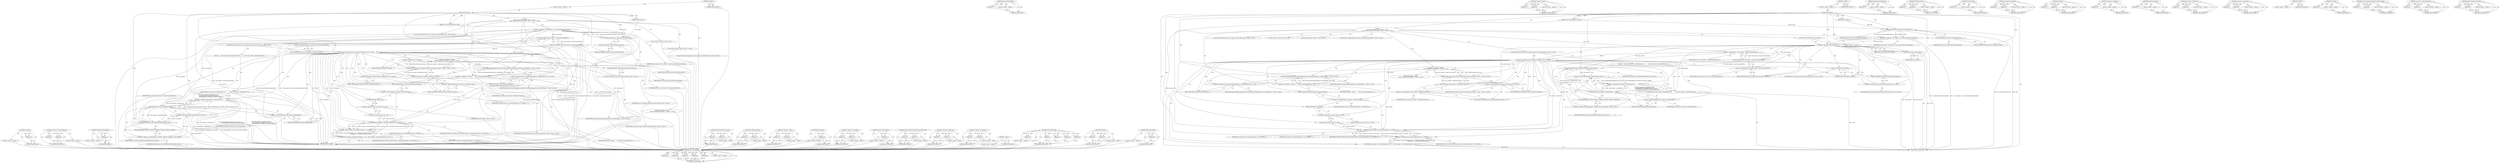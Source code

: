 digraph "Profile.FromBrowserContext" {
vulnerable_179 [label=<(METHOD,std.string)>];
vulnerable_180 [label=<(PARAM,p1)>];
vulnerable_181 [label=<(BLOCK,&lt;empty&gt;,&lt;empty&gt;)>];
vulnerable_182 [label=<(METHOD_RETURN,ANY)>];
vulnerable_129 [label=<(METHOD,&lt;operator&gt;.indirectFieldAccess)>];
vulnerable_130 [label=<(PARAM,p1)>];
vulnerable_131 [label=<(PARAM,p2)>];
vulnerable_132 [label=<(BLOCK,&lt;empty&gt;,&lt;empty&gt;)>];
vulnerable_133 [label=<(METHOD_RETURN,ANY)>];
vulnerable_153 [label=<(METHOD,GetTabAudioMutedReason)>];
vulnerable_154 [label=<(PARAM,p1)>];
vulnerable_155 [label=<(BLOCK,&lt;empty&gt;,&lt;empty&gt;)>];
vulnerable_156 [label=<(METHOD_RETURN,ANY)>];
vulnerable_6 [label=<(METHOD,&lt;global&gt;)<SUB>1</SUB>>];
vulnerable_7 [label=<(BLOCK,&lt;empty&gt;,&lt;empty&gt;)<SUB>1</SUB>>];
vulnerable_8 [label=<(METHOD,IsSiteMuted)<SUB>1</SUB>>];
vulnerable_9 [label=<(PARAM,const TabStripModel&amp; tab_strip)<SUB>1</SUB>>];
vulnerable_10 [label=<(PARAM,const int index)<SUB>1</SUB>>];
vulnerable_11 [label="<(BLOCK,{
   content::WebContents* web_contents = tab_s...,{
   content::WebContents* web_contents = tab_s...)<SUB>1</SUB>>"];
vulnerable_12 [label="<(LOCAL,content.WebContents* web_contents: content.WebContents*)<SUB>2</SUB>>"];
vulnerable_13 [label=<(&lt;operator&gt;.assignment,* web_contents = tab_strip.GetWebContentsAt(index))<SUB>2</SUB>>];
vulnerable_14 [label=<(IDENTIFIER,web_contents,* web_contents = tab_strip.GetWebContentsAt(index))<SUB>2</SUB>>];
vulnerable_15 [label=<(GetWebContentsAt,tab_strip.GetWebContentsAt(index))<SUB>2</SUB>>];
vulnerable_16 [label=<(&lt;operator&gt;.fieldAccess,tab_strip.GetWebContentsAt)<SUB>2</SUB>>];
vulnerable_17 [label=<(IDENTIFIER,tab_strip,tab_strip.GetWebContentsAt(index))<SUB>2</SUB>>];
vulnerable_18 [label=<(FIELD_IDENTIFIER,GetWebContentsAt,GetWebContentsAt)<SUB>2</SUB>>];
vulnerable_19 [label=<(IDENTIFIER,index,tab_strip.GetWebContentsAt(index))<SUB>2</SUB>>];
vulnerable_20 [label="<(LOCAL,GURL url: GURL)<SUB>3</SUB>>"];
vulnerable_21 [label=<(&lt;operator&gt;.assignment,url = web_contents-&gt;GetLastCommittedURL())<SUB>3</SUB>>];
vulnerable_22 [label=<(IDENTIFIER,url,url = web_contents-&gt;GetLastCommittedURL())<SUB>3</SUB>>];
vulnerable_23 [label=<(GetLastCommittedURL,web_contents-&gt;GetLastCommittedURL())<SUB>3</SUB>>];
vulnerable_24 [label=<(&lt;operator&gt;.indirectFieldAccess,web_contents-&gt;GetLastCommittedURL)<SUB>3</SUB>>];
vulnerable_25 [label=<(IDENTIFIER,web_contents,web_contents-&gt;GetLastCommittedURL())<SUB>3</SUB>>];
vulnerable_26 [label=<(FIELD_IDENTIFIER,GetLastCommittedURL,GetLastCommittedURL)<SUB>3</SUB>>];
vulnerable_27 [label="<(CONTROL_STRUCTURE,IF,if (url.SchemeIs(content::kChromeUIScheme)))<SUB>5</SUB>>"];
vulnerable_28 [label="<(SchemeIs,url.SchemeIs(content::kChromeUIScheme))<SUB>5</SUB>>"];
vulnerable_29 [label=<(&lt;operator&gt;.fieldAccess,url.SchemeIs)<SUB>5</SUB>>];
vulnerable_30 [label="<(IDENTIFIER,url,url.SchemeIs(content::kChromeUIScheme))<SUB>5</SUB>>"];
vulnerable_31 [label=<(FIELD_IDENTIFIER,SchemeIs,SchemeIs)<SUB>5</SUB>>];
vulnerable_32 [label="<(&lt;operator&gt;.fieldAccess,content::kChromeUIScheme)<SUB>5</SUB>>"];
vulnerable_33 [label="<(IDENTIFIER,content,url.SchemeIs(content::kChromeUIScheme))<SUB>5</SUB>>"];
vulnerable_34 [label=<(FIELD_IDENTIFIER,kChromeUIScheme,kChromeUIScheme)<SUB>5</SUB>>];
vulnerable_35 [label=<(BLOCK,{
    return web_contents-&gt;IsAudioMuted() &amp;&amp;
  ...,{
    return web_contents-&gt;IsAudioMuted() &amp;&amp;
  ...)<SUB>5</SUB>>];
vulnerable_36 [label=<(RETURN,return web_contents-&gt;IsAudioMuted() &amp;&amp;
        ...,return web_contents-&gt;IsAudioMuted() &amp;&amp;
        ...)<SUB>6</SUB>>];
vulnerable_37 [label=<(&lt;operator&gt;.logicalAnd,web_contents-&gt;IsAudioMuted() &amp;&amp;
           GetT...)<SUB>6</SUB>>];
vulnerable_38 [label=<(IsAudioMuted,web_contents-&gt;IsAudioMuted())<SUB>6</SUB>>];
vulnerable_39 [label=<(&lt;operator&gt;.indirectFieldAccess,web_contents-&gt;IsAudioMuted)<SUB>6</SUB>>];
vulnerable_40 [label=<(IDENTIFIER,web_contents,web_contents-&gt;IsAudioMuted())<SUB>6</SUB>>];
vulnerable_41 [label=<(FIELD_IDENTIFIER,IsAudioMuted,IsAudioMuted)<SUB>6</SUB>>];
vulnerable_42 [label=<(&lt;operator&gt;.equals,GetTabAudioMutedReason(web_contents) ==
       ...)<SUB>7</SUB>>];
vulnerable_43 [label=<(GetTabAudioMutedReason,GetTabAudioMutedReason(web_contents))<SUB>7</SUB>>];
vulnerable_44 [label=<(IDENTIFIER,web_contents,GetTabAudioMutedReason(web_contents))<SUB>7</SUB>>];
vulnerable_45 [label="<(&lt;operator&gt;.fieldAccess,TabMutedReason::CONTENT_SETTING_CHROME)<SUB>8</SUB>>"];
vulnerable_46 [label=<(IDENTIFIER,TabMutedReason,GetTabAudioMutedReason(web_contents) ==
       ...)<SUB>8</SUB>>];
vulnerable_47 [label=<(FIELD_IDENTIFIER,CONTENT_SETTING_CHROME,CONTENT_SETTING_CHROME)<SUB>8</SUB>>];
vulnerable_48 [label="<(LOCAL,Profile* profile: Profile*)<SUB>11</SUB>>"];
vulnerable_49 [label="<(&lt;operator&gt;.assignment,* profile =
      Profile::FromBrowserContext(w...)<SUB>11</SUB>>"];
vulnerable_50 [label="<(IDENTIFIER,profile,* profile =
      Profile::FromBrowserContext(w...)<SUB>11</SUB>>"];
vulnerable_51 [label="<(Profile.FromBrowserContext,Profile::FromBrowserContext(web_contents-&gt;GetBr...)<SUB>12</SUB>>"];
vulnerable_52 [label="<(&lt;operator&gt;.fieldAccess,Profile::FromBrowserContext)<SUB>12</SUB>>"];
vulnerable_53 [label="<(IDENTIFIER,Profile,Profile::FromBrowserContext(web_contents-&gt;GetBr...)<SUB>12</SUB>>"];
vulnerable_54 [label=<(FIELD_IDENTIFIER,FromBrowserContext,FromBrowserContext)<SUB>12</SUB>>];
vulnerable_55 [label=<(GetBrowserContext,web_contents-&gt;GetBrowserContext())<SUB>12</SUB>>];
vulnerable_56 [label=<(&lt;operator&gt;.indirectFieldAccess,web_contents-&gt;GetBrowserContext)<SUB>12</SUB>>];
vulnerable_57 [label=<(IDENTIFIER,web_contents,web_contents-&gt;GetBrowserContext())<SUB>12</SUB>>];
vulnerable_58 [label=<(FIELD_IDENTIFIER,GetBrowserContext,GetBrowserContext)<SUB>12</SUB>>];
vulnerable_59 [label="<(LOCAL,HostContentSettingsMap* settings: HostContentSettingsMap*)<SUB>13</SUB>>"];
vulnerable_60 [label=<(&lt;operator&gt;.assignment,* settings =
      HostContentSettingsMapFactor...)<SUB>13</SUB>>];
vulnerable_61 [label=<(IDENTIFIER,settings,* settings =
      HostContentSettingsMapFactor...)<SUB>13</SUB>>];
vulnerable_62 [label="<(HostContentSettingsMapFactory.GetForProfile,HostContentSettingsMapFactory::GetForProfile(pr...)<SUB>14</SUB>>"];
vulnerable_63 [label="<(&lt;operator&gt;.fieldAccess,HostContentSettingsMapFactory::GetForProfile)<SUB>14</SUB>>"];
vulnerable_64 [label="<(IDENTIFIER,HostContentSettingsMapFactory,HostContentSettingsMapFactory::GetForProfile(pr...)<SUB>14</SUB>>"];
vulnerable_65 [label=<(FIELD_IDENTIFIER,GetForProfile,GetForProfile)<SUB>14</SUB>>];
vulnerable_66 [label="<(IDENTIFIER,profile,HostContentSettingsMapFactory::GetForProfile(pr...)<SUB>14</SUB>>"];
vulnerable_67 [label=<(RETURN,return settings-&gt;GetContentSetting(url, url, CO...,return settings-&gt;GetContentSetting(url, url, CO...)<SUB>15</SUB>>];
vulnerable_68 [label=<(&lt;operator&gt;.equals,settings-&gt;GetContentSetting(url, url, CONTENT_S...)<SUB>15</SUB>>];
vulnerable_69 [label=<(GetContentSetting,settings-&gt;GetContentSetting(url, url, CONTENT_S...)<SUB>15</SUB>>];
vulnerable_70 [label=<(&lt;operator&gt;.indirectFieldAccess,settings-&gt;GetContentSetting)<SUB>15</SUB>>];
vulnerable_71 [label=<(IDENTIFIER,settings,settings-&gt;GetContentSetting(url, url, CONTENT_S...)<SUB>15</SUB>>];
vulnerable_72 [label=<(FIELD_IDENTIFIER,GetContentSetting,GetContentSetting)<SUB>15</SUB>>];
vulnerable_73 [label=<(IDENTIFIER,url,settings-&gt;GetContentSetting(url, url, CONTENT_S...)<SUB>15</SUB>>];
vulnerable_74 [label=<(IDENTIFIER,url,settings-&gt;GetContentSetting(url, url, CONTENT_S...)<SUB>15</SUB>>];
vulnerable_75 [label=<(IDENTIFIER,CONTENT_SETTINGS_TYPE_SOUND,settings-&gt;GetContentSetting(url, url, CONTENT_S...)<SUB>15</SUB>>];
vulnerable_76 [label="<(std.string,std::string())<SUB>16</SUB>>"];
vulnerable_77 [label="<(&lt;operator&gt;.fieldAccess,std::string)<SUB>16</SUB>>"];
vulnerable_78 [label="<(IDENTIFIER,std,std::string())<SUB>16</SUB>>"];
vulnerable_79 [label=<(FIELD_IDENTIFIER,string,string)<SUB>16</SUB>>];
vulnerable_80 [label=<(IDENTIFIER,CONTENT_SETTING_BLOCK,settings-&gt;GetContentSetting(url, url, CONTENT_S...)<SUB>16</SUB>>];
vulnerable_81 [label=<(METHOD_RETURN,bool)<SUB>1</SUB>>];
vulnerable_83 [label=<(METHOD_RETURN,ANY)<SUB>1</SUB>>];
vulnerable_157 [label=<(METHOD,Profile.FromBrowserContext)>];
vulnerable_158 [label=<(PARAM,p1)>];
vulnerable_159 [label=<(PARAM,p2)>];
vulnerable_160 [label=<(BLOCK,&lt;empty&gt;,&lt;empty&gt;)>];
vulnerable_161 [label=<(METHOD_RETURN,ANY)>];
vulnerable_115 [label=<(METHOD,GetWebContentsAt)>];
vulnerable_116 [label=<(PARAM,p1)>];
vulnerable_117 [label=<(PARAM,p2)>];
vulnerable_118 [label=<(BLOCK,&lt;empty&gt;,&lt;empty&gt;)>];
vulnerable_119 [label=<(METHOD_RETURN,ANY)>];
vulnerable_148 [label=<(METHOD,&lt;operator&gt;.equals)>];
vulnerable_149 [label=<(PARAM,p1)>];
vulnerable_150 [label=<(PARAM,p2)>];
vulnerable_151 [label=<(BLOCK,&lt;empty&gt;,&lt;empty&gt;)>];
vulnerable_152 [label=<(METHOD_RETURN,ANY)>];
vulnerable_144 [label=<(METHOD,IsAudioMuted)>];
vulnerable_145 [label=<(PARAM,p1)>];
vulnerable_146 [label=<(BLOCK,&lt;empty&gt;,&lt;empty&gt;)>];
vulnerable_147 [label=<(METHOD_RETURN,ANY)>];
vulnerable_139 [label=<(METHOD,&lt;operator&gt;.logicalAnd)>];
vulnerable_140 [label=<(PARAM,p1)>];
vulnerable_141 [label=<(PARAM,p2)>];
vulnerable_142 [label=<(BLOCK,&lt;empty&gt;,&lt;empty&gt;)>];
vulnerable_143 [label=<(METHOD_RETURN,ANY)>];
vulnerable_125 [label=<(METHOD,GetLastCommittedURL)>];
vulnerable_126 [label=<(PARAM,p1)>];
vulnerable_127 [label=<(BLOCK,&lt;empty&gt;,&lt;empty&gt;)>];
vulnerable_128 [label=<(METHOD_RETURN,ANY)>];
vulnerable_166 [label=<(METHOD,HostContentSettingsMapFactory.GetForProfile)>];
vulnerable_167 [label=<(PARAM,p1)>];
vulnerable_168 [label=<(PARAM,p2)>];
vulnerable_169 [label=<(BLOCK,&lt;empty&gt;,&lt;empty&gt;)>];
vulnerable_170 [label=<(METHOD_RETURN,ANY)>];
vulnerable_120 [label=<(METHOD,&lt;operator&gt;.fieldAccess)>];
vulnerable_121 [label=<(PARAM,p1)>];
vulnerable_122 [label=<(PARAM,p2)>];
vulnerable_123 [label=<(BLOCK,&lt;empty&gt;,&lt;empty&gt;)>];
vulnerable_124 [label=<(METHOD_RETURN,ANY)>];
vulnerable_110 [label=<(METHOD,&lt;operator&gt;.assignment)>];
vulnerable_111 [label=<(PARAM,p1)>];
vulnerable_112 [label=<(PARAM,p2)>];
vulnerable_113 [label=<(BLOCK,&lt;empty&gt;,&lt;empty&gt;)>];
vulnerable_114 [label=<(METHOD_RETURN,ANY)>];
vulnerable_104 [label=<(METHOD,&lt;global&gt;)<SUB>1</SUB>>];
vulnerable_105 [label=<(BLOCK,&lt;empty&gt;,&lt;empty&gt;)>];
vulnerable_106 [label=<(METHOD_RETURN,ANY)>];
vulnerable_171 [label=<(METHOD,GetContentSetting)>];
vulnerable_172 [label=<(PARAM,p1)>];
vulnerable_173 [label=<(PARAM,p2)>];
vulnerable_174 [label=<(PARAM,p3)>];
vulnerable_175 [label=<(PARAM,p4)>];
vulnerable_176 [label=<(PARAM,p5)>];
vulnerable_177 [label=<(BLOCK,&lt;empty&gt;,&lt;empty&gt;)>];
vulnerable_178 [label=<(METHOD_RETURN,ANY)>];
vulnerable_134 [label=<(METHOD,SchemeIs)>];
vulnerable_135 [label=<(PARAM,p1)>];
vulnerable_136 [label=<(PARAM,p2)>];
vulnerable_137 [label=<(BLOCK,&lt;empty&gt;,&lt;empty&gt;)>];
vulnerable_138 [label=<(METHOD_RETURN,ANY)>];
vulnerable_162 [label=<(METHOD,GetBrowserContext)>];
vulnerable_163 [label=<(PARAM,p1)>];
vulnerable_164 [label=<(BLOCK,&lt;empty&gt;,&lt;empty&gt;)>];
vulnerable_165 [label=<(METHOD_RETURN,ANY)>];
fixed_181 [label=<(METHOD,GetContentSetting)>];
fixed_182 [label=<(PARAM,p1)>];
fixed_183 [label=<(PARAM,p2)>];
fixed_184 [label=<(PARAM,p3)>];
fixed_185 [label=<(PARAM,p4)>];
fixed_186 [label=<(PARAM,p5)>];
fixed_187 [label=<(BLOCK,&lt;empty&gt;,&lt;empty&gt;)>];
fixed_188 [label=<(METHOD_RETURN,ANY)>];
fixed_135 [label=<(METHOD,GetLastCommittedURL)>];
fixed_136 [label=<(PARAM,p1)>];
fixed_137 [label=<(BLOCK,&lt;empty&gt;,&lt;empty&gt;)>];
fixed_138 [label=<(METHOD_RETURN,ANY)>];
fixed_158 [label=<(METHOD,&lt;operator&gt;.equals)>];
fixed_159 [label=<(PARAM,p1)>];
fixed_160 [label=<(PARAM,p2)>];
fixed_161 [label=<(BLOCK,&lt;empty&gt;,&lt;empty&gt;)>];
fixed_162 [label=<(METHOD_RETURN,ANY)>];
fixed_6 [label=<(METHOD,&lt;global&gt;)<SUB>1</SUB>>];
fixed_7 [label=<(BLOCK,&lt;empty&gt;,&lt;empty&gt;)<SUB>1</SUB>>];
fixed_8 [label=<(METHOD,IsSiteMuted)<SUB>1</SUB>>];
fixed_9 [label=<(PARAM,const TabStripModel&amp; tab_strip)<SUB>1</SUB>>];
fixed_10 [label=<(PARAM,const int index)<SUB>1</SUB>>];
fixed_11 [label="<(BLOCK,{
   content::WebContents* web_contents = tab_s...,{
   content::WebContents* web_contents = tab_s...)<SUB>1</SUB>>"];
fixed_12 [label="<(LOCAL,content.WebContents* web_contents: content.WebContents*)<SUB>2</SUB>>"];
fixed_13 [label=<(&lt;operator&gt;.assignment,* web_contents = tab_strip.GetWebContentsAt(index))<SUB>2</SUB>>];
fixed_14 [label=<(IDENTIFIER,web_contents,* web_contents = tab_strip.GetWebContentsAt(index))<SUB>2</SUB>>];
fixed_15 [label=<(GetWebContentsAt,tab_strip.GetWebContentsAt(index))<SUB>2</SUB>>];
fixed_16 [label=<(&lt;operator&gt;.fieldAccess,tab_strip.GetWebContentsAt)<SUB>2</SUB>>];
fixed_17 [label=<(IDENTIFIER,tab_strip,tab_strip.GetWebContentsAt(index))<SUB>2</SUB>>];
fixed_18 [label=<(FIELD_IDENTIFIER,GetWebContentsAt,GetWebContentsAt)<SUB>2</SUB>>];
fixed_19 [label=<(IDENTIFIER,index,tab_strip.GetWebContentsAt(index))<SUB>2</SUB>>];
fixed_20 [label=<(CONTROL_STRUCTURE,IF,if (!web_contents))<SUB>7</SUB>>];
fixed_21 [label=<(&lt;operator&gt;.logicalNot,!web_contents)<SUB>7</SUB>>];
fixed_22 [label=<(IDENTIFIER,web_contents,!web_contents)<SUB>7</SUB>>];
fixed_23 [label=<(BLOCK,&lt;empty&gt;,&lt;empty&gt;)<SUB>8</SUB>>];
fixed_24 [label=<(RETURN,return false;,return false;)<SUB>8</SUB>>];
fixed_25 [label=<(LITERAL,false,return false;)<SUB>8</SUB>>];
fixed_26 [label="<(LOCAL,GURL url: GURL)<SUB>10</SUB>>"];
fixed_27 [label=<(&lt;operator&gt;.assignment,url = web_contents-&gt;GetLastCommittedURL())<SUB>10</SUB>>];
fixed_28 [label=<(IDENTIFIER,url,url = web_contents-&gt;GetLastCommittedURL())<SUB>10</SUB>>];
fixed_29 [label=<(GetLastCommittedURL,web_contents-&gt;GetLastCommittedURL())<SUB>10</SUB>>];
fixed_30 [label=<(&lt;operator&gt;.indirectFieldAccess,web_contents-&gt;GetLastCommittedURL)<SUB>10</SUB>>];
fixed_31 [label=<(IDENTIFIER,web_contents,web_contents-&gt;GetLastCommittedURL())<SUB>10</SUB>>];
fixed_32 [label=<(FIELD_IDENTIFIER,GetLastCommittedURL,GetLastCommittedURL)<SUB>10</SUB>>];
fixed_33 [label="<(CONTROL_STRUCTURE,IF,if (url.SchemeIs(content::kChromeUIScheme)))<SUB>12</SUB>>"];
fixed_34 [label="<(SchemeIs,url.SchemeIs(content::kChromeUIScheme))<SUB>12</SUB>>"];
fixed_35 [label=<(&lt;operator&gt;.fieldAccess,url.SchemeIs)<SUB>12</SUB>>];
fixed_36 [label="<(IDENTIFIER,url,url.SchemeIs(content::kChromeUIScheme))<SUB>12</SUB>>"];
fixed_37 [label=<(FIELD_IDENTIFIER,SchemeIs,SchemeIs)<SUB>12</SUB>>];
fixed_38 [label="<(&lt;operator&gt;.fieldAccess,content::kChromeUIScheme)<SUB>12</SUB>>"];
fixed_39 [label="<(IDENTIFIER,content,url.SchemeIs(content::kChromeUIScheme))<SUB>12</SUB>>"];
fixed_40 [label=<(FIELD_IDENTIFIER,kChromeUIScheme,kChromeUIScheme)<SUB>12</SUB>>];
fixed_41 [label=<(BLOCK,{
    return web_contents-&gt;IsAudioMuted() &amp;&amp;
  ...,{
    return web_contents-&gt;IsAudioMuted() &amp;&amp;
  ...)<SUB>12</SUB>>];
fixed_42 [label=<(RETURN,return web_contents-&gt;IsAudioMuted() &amp;&amp;
        ...,return web_contents-&gt;IsAudioMuted() &amp;&amp;
        ...)<SUB>13</SUB>>];
fixed_43 [label=<(&lt;operator&gt;.logicalAnd,web_contents-&gt;IsAudioMuted() &amp;&amp;
           GetT...)<SUB>13</SUB>>];
fixed_44 [label=<(IsAudioMuted,web_contents-&gt;IsAudioMuted())<SUB>13</SUB>>];
fixed_45 [label=<(&lt;operator&gt;.indirectFieldAccess,web_contents-&gt;IsAudioMuted)<SUB>13</SUB>>];
fixed_46 [label=<(IDENTIFIER,web_contents,web_contents-&gt;IsAudioMuted())<SUB>13</SUB>>];
fixed_47 [label=<(FIELD_IDENTIFIER,IsAudioMuted,IsAudioMuted)<SUB>13</SUB>>];
fixed_48 [label=<(&lt;operator&gt;.equals,GetTabAudioMutedReason(web_contents) ==
       ...)<SUB>14</SUB>>];
fixed_49 [label=<(GetTabAudioMutedReason,GetTabAudioMutedReason(web_contents))<SUB>14</SUB>>];
fixed_50 [label=<(IDENTIFIER,web_contents,GetTabAudioMutedReason(web_contents))<SUB>14</SUB>>];
fixed_51 [label="<(&lt;operator&gt;.fieldAccess,TabMutedReason::CONTENT_SETTING_CHROME)<SUB>15</SUB>>"];
fixed_52 [label=<(IDENTIFIER,TabMutedReason,GetTabAudioMutedReason(web_contents) ==
       ...)<SUB>15</SUB>>];
fixed_53 [label=<(FIELD_IDENTIFIER,CONTENT_SETTING_CHROME,CONTENT_SETTING_CHROME)<SUB>15</SUB>>];
fixed_54 [label="<(LOCAL,Profile* profile: Profile*)<SUB>18</SUB>>"];
fixed_55 [label="<(&lt;operator&gt;.assignment,* profile =
      Profile::FromBrowserContext(w...)<SUB>18</SUB>>"];
fixed_56 [label="<(IDENTIFIER,profile,* profile =
      Profile::FromBrowserContext(w...)<SUB>18</SUB>>"];
fixed_57 [label="<(Profile.FromBrowserContext,Profile::FromBrowserContext(web_contents-&gt;GetBr...)<SUB>19</SUB>>"];
fixed_58 [label="<(&lt;operator&gt;.fieldAccess,Profile::FromBrowserContext)<SUB>19</SUB>>"];
fixed_59 [label="<(IDENTIFIER,Profile,Profile::FromBrowserContext(web_contents-&gt;GetBr...)<SUB>19</SUB>>"];
fixed_60 [label=<(FIELD_IDENTIFIER,FromBrowserContext,FromBrowserContext)<SUB>19</SUB>>];
fixed_61 [label=<(GetBrowserContext,web_contents-&gt;GetBrowserContext())<SUB>19</SUB>>];
fixed_62 [label=<(&lt;operator&gt;.indirectFieldAccess,web_contents-&gt;GetBrowserContext)<SUB>19</SUB>>];
fixed_63 [label=<(IDENTIFIER,web_contents,web_contents-&gt;GetBrowserContext())<SUB>19</SUB>>];
fixed_64 [label=<(FIELD_IDENTIFIER,GetBrowserContext,GetBrowserContext)<SUB>19</SUB>>];
fixed_65 [label="<(LOCAL,HostContentSettingsMap* settings: HostContentSettingsMap*)<SUB>20</SUB>>"];
fixed_66 [label=<(&lt;operator&gt;.assignment,* settings =
      HostContentSettingsMapFactor...)<SUB>20</SUB>>];
fixed_67 [label=<(IDENTIFIER,settings,* settings =
      HostContentSettingsMapFactor...)<SUB>20</SUB>>];
fixed_68 [label="<(HostContentSettingsMapFactory.GetForProfile,HostContentSettingsMapFactory::GetForProfile(pr...)<SUB>21</SUB>>"];
fixed_69 [label="<(&lt;operator&gt;.fieldAccess,HostContentSettingsMapFactory::GetForProfile)<SUB>21</SUB>>"];
fixed_70 [label="<(IDENTIFIER,HostContentSettingsMapFactory,HostContentSettingsMapFactory::GetForProfile(pr...)<SUB>21</SUB>>"];
fixed_71 [label=<(FIELD_IDENTIFIER,GetForProfile,GetForProfile)<SUB>21</SUB>>];
fixed_72 [label="<(IDENTIFIER,profile,HostContentSettingsMapFactory::GetForProfile(pr...)<SUB>21</SUB>>"];
fixed_73 [label=<(RETURN,return settings-&gt;GetContentSetting(url, url, CO...,return settings-&gt;GetContentSetting(url, url, CO...)<SUB>22</SUB>>];
fixed_74 [label=<(&lt;operator&gt;.equals,settings-&gt;GetContentSetting(url, url, CONTENT_S...)<SUB>22</SUB>>];
fixed_75 [label=<(GetContentSetting,settings-&gt;GetContentSetting(url, url, CONTENT_S...)<SUB>22</SUB>>];
fixed_76 [label=<(&lt;operator&gt;.indirectFieldAccess,settings-&gt;GetContentSetting)<SUB>22</SUB>>];
fixed_77 [label=<(IDENTIFIER,settings,settings-&gt;GetContentSetting(url, url, CONTENT_S...)<SUB>22</SUB>>];
fixed_78 [label=<(FIELD_IDENTIFIER,GetContentSetting,GetContentSetting)<SUB>22</SUB>>];
fixed_79 [label=<(IDENTIFIER,url,settings-&gt;GetContentSetting(url, url, CONTENT_S...)<SUB>22</SUB>>];
fixed_80 [label=<(IDENTIFIER,url,settings-&gt;GetContentSetting(url, url, CONTENT_S...)<SUB>22</SUB>>];
fixed_81 [label=<(IDENTIFIER,CONTENT_SETTINGS_TYPE_SOUND,settings-&gt;GetContentSetting(url, url, CONTENT_S...)<SUB>22</SUB>>];
fixed_82 [label="<(std.string,std::string())<SUB>23</SUB>>"];
fixed_83 [label="<(&lt;operator&gt;.fieldAccess,std::string)<SUB>23</SUB>>"];
fixed_84 [label="<(IDENTIFIER,std,std::string())<SUB>23</SUB>>"];
fixed_85 [label=<(FIELD_IDENTIFIER,string,string)<SUB>23</SUB>>];
fixed_86 [label=<(IDENTIFIER,CONTENT_SETTING_BLOCK,settings-&gt;GetContentSetting(url, url, CONTENT_S...)<SUB>23</SUB>>];
fixed_87 [label=<(METHOD_RETURN,bool)<SUB>1</SUB>>];
fixed_89 [label=<(METHOD_RETURN,ANY)<SUB>1</SUB>>];
fixed_163 [label=<(METHOD,GetTabAudioMutedReason)>];
fixed_164 [label=<(PARAM,p1)>];
fixed_165 [label=<(BLOCK,&lt;empty&gt;,&lt;empty&gt;)>];
fixed_166 [label=<(METHOD_RETURN,ANY)>];
fixed_121 [label=<(METHOD,GetWebContentsAt)>];
fixed_122 [label=<(PARAM,p1)>];
fixed_123 [label=<(PARAM,p2)>];
fixed_124 [label=<(BLOCK,&lt;empty&gt;,&lt;empty&gt;)>];
fixed_125 [label=<(METHOD_RETURN,ANY)>];
fixed_154 [label=<(METHOD,IsAudioMuted)>];
fixed_155 [label=<(PARAM,p1)>];
fixed_156 [label=<(BLOCK,&lt;empty&gt;,&lt;empty&gt;)>];
fixed_157 [label=<(METHOD_RETURN,ANY)>];
fixed_149 [label=<(METHOD,&lt;operator&gt;.logicalAnd)>];
fixed_150 [label=<(PARAM,p1)>];
fixed_151 [label=<(PARAM,p2)>];
fixed_152 [label=<(BLOCK,&lt;empty&gt;,&lt;empty&gt;)>];
fixed_153 [label=<(METHOD_RETURN,ANY)>];
fixed_144 [label=<(METHOD,SchemeIs)>];
fixed_145 [label=<(PARAM,p1)>];
fixed_146 [label=<(PARAM,p2)>];
fixed_147 [label=<(BLOCK,&lt;empty&gt;,&lt;empty&gt;)>];
fixed_148 [label=<(METHOD_RETURN,ANY)>];
fixed_131 [label=<(METHOD,&lt;operator&gt;.logicalNot)>];
fixed_132 [label=<(PARAM,p1)>];
fixed_133 [label=<(BLOCK,&lt;empty&gt;,&lt;empty&gt;)>];
fixed_134 [label=<(METHOD_RETURN,ANY)>];
fixed_172 [label=<(METHOD,GetBrowserContext)>];
fixed_173 [label=<(PARAM,p1)>];
fixed_174 [label=<(BLOCK,&lt;empty&gt;,&lt;empty&gt;)>];
fixed_175 [label=<(METHOD_RETURN,ANY)>];
fixed_126 [label=<(METHOD,&lt;operator&gt;.fieldAccess)>];
fixed_127 [label=<(PARAM,p1)>];
fixed_128 [label=<(PARAM,p2)>];
fixed_129 [label=<(BLOCK,&lt;empty&gt;,&lt;empty&gt;)>];
fixed_130 [label=<(METHOD_RETURN,ANY)>];
fixed_116 [label=<(METHOD,&lt;operator&gt;.assignment)>];
fixed_117 [label=<(PARAM,p1)>];
fixed_118 [label=<(PARAM,p2)>];
fixed_119 [label=<(BLOCK,&lt;empty&gt;,&lt;empty&gt;)>];
fixed_120 [label=<(METHOD_RETURN,ANY)>];
fixed_110 [label=<(METHOD,&lt;global&gt;)<SUB>1</SUB>>];
fixed_111 [label=<(BLOCK,&lt;empty&gt;,&lt;empty&gt;)>];
fixed_112 [label=<(METHOD_RETURN,ANY)>];
fixed_189 [label=<(METHOD,std.string)>];
fixed_190 [label=<(PARAM,p1)>];
fixed_191 [label=<(BLOCK,&lt;empty&gt;,&lt;empty&gt;)>];
fixed_192 [label=<(METHOD_RETURN,ANY)>];
fixed_176 [label=<(METHOD,HostContentSettingsMapFactory.GetForProfile)>];
fixed_177 [label=<(PARAM,p1)>];
fixed_178 [label=<(PARAM,p2)>];
fixed_179 [label=<(BLOCK,&lt;empty&gt;,&lt;empty&gt;)>];
fixed_180 [label=<(METHOD_RETURN,ANY)>];
fixed_139 [label=<(METHOD,&lt;operator&gt;.indirectFieldAccess)>];
fixed_140 [label=<(PARAM,p1)>];
fixed_141 [label=<(PARAM,p2)>];
fixed_142 [label=<(BLOCK,&lt;empty&gt;,&lt;empty&gt;)>];
fixed_143 [label=<(METHOD_RETURN,ANY)>];
fixed_167 [label=<(METHOD,Profile.FromBrowserContext)>];
fixed_168 [label=<(PARAM,p1)>];
fixed_169 [label=<(PARAM,p2)>];
fixed_170 [label=<(BLOCK,&lt;empty&gt;,&lt;empty&gt;)>];
fixed_171 [label=<(METHOD_RETURN,ANY)>];
vulnerable_179 -> vulnerable_180  [key=0, label="AST: "];
vulnerable_179 -> vulnerable_180  [key=1, label="DDG: "];
vulnerable_179 -> vulnerable_181  [key=0, label="AST: "];
vulnerable_179 -> vulnerable_182  [key=0, label="AST: "];
vulnerable_179 -> vulnerable_182  [key=1, label="CFG: "];
vulnerable_180 -> vulnerable_182  [key=0, label="DDG: p1"];
vulnerable_181 -> fixed_181  [key=0];
vulnerable_182 -> fixed_181  [key=0];
vulnerable_129 -> vulnerable_130  [key=0, label="AST: "];
vulnerable_129 -> vulnerable_130  [key=1, label="DDG: "];
vulnerable_129 -> vulnerable_132  [key=0, label="AST: "];
vulnerable_129 -> vulnerable_131  [key=0, label="AST: "];
vulnerable_129 -> vulnerable_131  [key=1, label="DDG: "];
vulnerable_129 -> vulnerable_133  [key=0, label="AST: "];
vulnerable_129 -> vulnerable_133  [key=1, label="CFG: "];
vulnerable_130 -> vulnerable_133  [key=0, label="DDG: p1"];
vulnerable_131 -> vulnerable_133  [key=0, label="DDG: p2"];
vulnerable_132 -> fixed_181  [key=0];
vulnerable_133 -> fixed_181  [key=0];
vulnerable_153 -> vulnerable_154  [key=0, label="AST: "];
vulnerable_153 -> vulnerable_154  [key=1, label="DDG: "];
vulnerable_153 -> vulnerable_155  [key=0, label="AST: "];
vulnerable_153 -> vulnerable_156  [key=0, label="AST: "];
vulnerable_153 -> vulnerable_156  [key=1, label="CFG: "];
vulnerable_154 -> vulnerable_156  [key=0, label="DDG: p1"];
vulnerable_155 -> fixed_181  [key=0];
vulnerable_156 -> fixed_181  [key=0];
vulnerable_6 -> vulnerable_7  [key=0, label="AST: "];
vulnerable_6 -> vulnerable_83  [key=0, label="AST: "];
vulnerable_6 -> vulnerable_83  [key=1, label="CFG: "];
vulnerable_7 -> vulnerable_8  [key=0, label="AST: "];
vulnerable_8 -> vulnerable_9  [key=0, label="AST: "];
vulnerable_8 -> vulnerable_9  [key=1, label="DDG: "];
vulnerable_8 -> vulnerable_10  [key=0, label="AST: "];
vulnerable_8 -> vulnerable_10  [key=1, label="DDG: "];
vulnerable_8 -> vulnerable_11  [key=0, label="AST: "];
vulnerable_8 -> vulnerable_81  [key=0, label="AST: "];
vulnerable_8 -> vulnerable_18  [key=0, label="CFG: "];
vulnerable_8 -> vulnerable_15  [key=0, label="DDG: "];
vulnerable_8 -> vulnerable_62  [key=0, label="DDG: "];
vulnerable_8 -> vulnerable_68  [key=0, label="DDG: "];
vulnerable_8 -> vulnerable_69  [key=0, label="DDG: "];
vulnerable_8 -> vulnerable_43  [key=0, label="DDG: "];
vulnerable_9 -> vulnerable_81  [key=0, label="DDG: tab_strip"];
vulnerable_9 -> vulnerable_15  [key=0, label="DDG: tab_strip"];
vulnerable_10 -> vulnerable_15  [key=0, label="DDG: index"];
vulnerable_11 -> vulnerable_12  [key=0, label="AST: "];
vulnerable_11 -> vulnerable_13  [key=0, label="AST: "];
vulnerable_11 -> vulnerable_20  [key=0, label="AST: "];
vulnerable_11 -> vulnerable_21  [key=0, label="AST: "];
vulnerable_11 -> vulnerable_27  [key=0, label="AST: "];
vulnerable_11 -> vulnerable_48  [key=0, label="AST: "];
vulnerable_11 -> vulnerable_49  [key=0, label="AST: "];
vulnerable_11 -> vulnerable_59  [key=0, label="AST: "];
vulnerable_11 -> vulnerable_60  [key=0, label="AST: "];
vulnerable_11 -> vulnerable_67  [key=0, label="AST: "];
vulnerable_12 -> fixed_181  [key=0];
vulnerable_13 -> vulnerable_14  [key=0, label="AST: "];
vulnerable_13 -> vulnerable_15  [key=0, label="AST: "];
vulnerable_13 -> vulnerable_26  [key=0, label="CFG: "];
vulnerable_13 -> vulnerable_81  [key=0, label="DDG: web_contents"];
vulnerable_13 -> vulnerable_81  [key=1, label="DDG: tab_strip.GetWebContentsAt(index)"];
vulnerable_13 -> vulnerable_81  [key=2, label="DDG: * web_contents = tab_strip.GetWebContentsAt(index)"];
vulnerable_13 -> vulnerable_23  [key=0, label="DDG: web_contents"];
vulnerable_13 -> vulnerable_55  [key=0, label="DDG: web_contents"];
vulnerable_13 -> vulnerable_38  [key=0, label="DDG: web_contents"];
vulnerable_13 -> vulnerable_43  [key=0, label="DDG: web_contents"];
vulnerable_14 -> fixed_181  [key=0];
vulnerable_15 -> vulnerable_16  [key=0, label="AST: "];
vulnerable_15 -> vulnerable_19  [key=0, label="AST: "];
vulnerable_15 -> vulnerable_13  [key=0, label="CFG: "];
vulnerable_15 -> vulnerable_13  [key=1, label="DDG: tab_strip.GetWebContentsAt"];
vulnerable_15 -> vulnerable_13  [key=2, label="DDG: index"];
vulnerable_15 -> vulnerable_81  [key=0, label="DDG: tab_strip.GetWebContentsAt"];
vulnerable_15 -> vulnerable_81  [key=1, label="DDG: index"];
vulnerable_16 -> vulnerable_17  [key=0, label="AST: "];
vulnerable_16 -> vulnerable_18  [key=0, label="AST: "];
vulnerable_16 -> vulnerable_15  [key=0, label="CFG: "];
vulnerable_17 -> fixed_181  [key=0];
vulnerable_18 -> vulnerable_16  [key=0, label="CFG: "];
vulnerable_19 -> fixed_181  [key=0];
vulnerable_20 -> fixed_181  [key=0];
vulnerable_21 -> vulnerable_22  [key=0, label="AST: "];
vulnerable_21 -> vulnerable_23  [key=0, label="AST: "];
vulnerable_21 -> vulnerable_31  [key=0, label="CFG: "];
vulnerable_21 -> vulnerable_81  [key=0, label="DDG: url"];
vulnerable_21 -> vulnerable_81  [key=1, label="DDG: web_contents-&gt;GetLastCommittedURL()"];
vulnerable_21 -> vulnerable_81  [key=2, label="DDG: url = web_contents-&gt;GetLastCommittedURL()"];
vulnerable_21 -> vulnerable_28  [key=0, label="DDG: url"];
vulnerable_21 -> vulnerable_69  [key=0, label="DDG: url"];
vulnerable_22 -> fixed_181  [key=0];
vulnerable_23 -> vulnerable_24  [key=0, label="AST: "];
vulnerable_23 -> vulnerable_21  [key=0, label="CFG: "];
vulnerable_23 -> vulnerable_21  [key=1, label="DDG: web_contents-&gt;GetLastCommittedURL"];
vulnerable_23 -> vulnerable_81  [key=0, label="DDG: web_contents-&gt;GetLastCommittedURL"];
vulnerable_23 -> vulnerable_43  [key=0, label="DDG: web_contents-&gt;GetLastCommittedURL"];
vulnerable_24 -> vulnerable_25  [key=0, label="AST: "];
vulnerable_24 -> vulnerable_26  [key=0, label="AST: "];
vulnerable_24 -> vulnerable_23  [key=0, label="CFG: "];
vulnerable_25 -> fixed_181  [key=0];
vulnerable_26 -> vulnerable_24  [key=0, label="CFG: "];
vulnerable_27 -> vulnerable_28  [key=0, label="AST: "];
vulnerable_27 -> vulnerable_35  [key=0, label="AST: "];
vulnerable_28 -> vulnerable_29  [key=0, label="AST: "];
vulnerable_28 -> vulnerable_32  [key=0, label="AST: "];
vulnerable_28 -> vulnerable_41  [key=0, label="CFG: "];
vulnerable_28 -> vulnerable_41  [key=1, label="CDG: "];
vulnerable_28 -> vulnerable_54  [key=0, label="CFG: "];
vulnerable_28 -> vulnerable_54  [key=1, label="CDG: "];
vulnerable_28 -> vulnerable_81  [key=0, label="DDG: url.SchemeIs"];
vulnerable_28 -> vulnerable_81  [key=1, label="DDG: content::kChromeUIScheme"];
vulnerable_28 -> vulnerable_81  [key=2, label="DDG: url.SchemeIs(content::kChromeUIScheme)"];
vulnerable_28 -> vulnerable_69  [key=0, label="DDG: url.SchemeIs"];
vulnerable_28 -> vulnerable_69  [key=1, label="CDG: "];
vulnerable_28 -> vulnerable_58  [key=0, label="CDG: "];
vulnerable_28 -> vulnerable_68  [key=0, label="CDG: "];
vulnerable_28 -> vulnerable_49  [key=0, label="CDG: "];
vulnerable_28 -> vulnerable_60  [key=0, label="CDG: "];
vulnerable_28 -> vulnerable_77  [key=0, label="CDG: "];
vulnerable_28 -> vulnerable_51  [key=0, label="CDG: "];
vulnerable_28 -> vulnerable_36  [key=0, label="CDG: "];
vulnerable_28 -> vulnerable_52  [key=0, label="CDG: "];
vulnerable_28 -> vulnerable_37  [key=0, label="CDG: "];
vulnerable_28 -> vulnerable_38  [key=0, label="CDG: "];
vulnerable_28 -> vulnerable_72  [key=0, label="CDG: "];
vulnerable_28 -> vulnerable_56  [key=0, label="CDG: "];
vulnerable_28 -> vulnerable_67  [key=0, label="CDG: "];
vulnerable_28 -> vulnerable_70  [key=0, label="CDG: "];
vulnerable_28 -> vulnerable_63  [key=0, label="CDG: "];
vulnerable_28 -> vulnerable_76  [key=0, label="CDG: "];
vulnerable_28 -> vulnerable_65  [key=0, label="CDG: "];
vulnerable_28 -> vulnerable_55  [key=0, label="CDG: "];
vulnerable_28 -> vulnerable_62  [key=0, label="CDG: "];
vulnerable_28 -> vulnerable_39  [key=0, label="CDG: "];
vulnerable_28 -> vulnerable_79  [key=0, label="CDG: "];
vulnerable_29 -> vulnerable_30  [key=0, label="AST: "];
vulnerable_29 -> vulnerable_31  [key=0, label="AST: "];
vulnerable_29 -> vulnerable_34  [key=0, label="CFG: "];
vulnerable_30 -> fixed_181  [key=0];
vulnerable_31 -> vulnerable_29  [key=0, label="CFG: "];
vulnerable_32 -> vulnerable_33  [key=0, label="AST: "];
vulnerable_32 -> vulnerable_34  [key=0, label="AST: "];
vulnerable_32 -> vulnerable_28  [key=0, label="CFG: "];
vulnerable_33 -> fixed_181  [key=0];
vulnerable_34 -> vulnerable_32  [key=0, label="CFG: "];
vulnerable_35 -> vulnerable_36  [key=0, label="AST: "];
vulnerable_36 -> vulnerable_37  [key=0, label="AST: "];
vulnerable_36 -> vulnerable_81  [key=0, label="CFG: "];
vulnerable_36 -> vulnerable_81  [key=1, label="DDG: &lt;RET&gt;"];
vulnerable_37 -> vulnerable_38  [key=0, label="AST: "];
vulnerable_37 -> vulnerable_42  [key=0, label="AST: "];
vulnerable_37 -> vulnerable_36  [key=0, label="CFG: "];
vulnerable_37 -> vulnerable_36  [key=1, label="DDG: web_contents-&gt;IsAudioMuted() &amp;&amp;
           GetTabAudioMutedReason(web_contents) ==
               TabMutedReason::CONTENT_SETTING_CHROME"];
vulnerable_37 -> vulnerable_81  [key=0, label="DDG: web_contents-&gt;IsAudioMuted()"];
vulnerable_37 -> vulnerable_81  [key=1, label="DDG: GetTabAudioMutedReason(web_contents) ==
               TabMutedReason::CONTENT_SETTING_CHROME"];
vulnerable_37 -> vulnerable_81  [key=2, label="DDG: web_contents-&gt;IsAudioMuted() &amp;&amp;
           GetTabAudioMutedReason(web_contents) ==
               TabMutedReason::CONTENT_SETTING_CHROME"];
vulnerable_38 -> vulnerable_39  [key=0, label="AST: "];
vulnerable_38 -> vulnerable_37  [key=0, label="CFG: "];
vulnerable_38 -> vulnerable_37  [key=1, label="DDG: web_contents-&gt;IsAudioMuted"];
vulnerable_38 -> vulnerable_43  [key=0, label="CFG: "];
vulnerable_38 -> vulnerable_43  [key=1, label="DDG: web_contents-&gt;IsAudioMuted"];
vulnerable_38 -> vulnerable_43  [key=2, label="CDG: "];
vulnerable_38 -> vulnerable_81  [key=0, label="DDG: web_contents-&gt;IsAudioMuted"];
vulnerable_38 -> vulnerable_47  [key=0, label="CDG: "];
vulnerable_38 -> vulnerable_42  [key=0, label="CDG: "];
vulnerable_38 -> vulnerable_45  [key=0, label="CDG: "];
vulnerable_39 -> vulnerable_40  [key=0, label="AST: "];
vulnerable_39 -> vulnerable_41  [key=0, label="AST: "];
vulnerable_39 -> vulnerable_38  [key=0, label="CFG: "];
vulnerable_40 -> fixed_181  [key=0];
vulnerable_41 -> vulnerable_39  [key=0, label="CFG: "];
vulnerable_42 -> vulnerable_43  [key=0, label="AST: "];
vulnerable_42 -> vulnerable_45  [key=0, label="AST: "];
vulnerable_42 -> vulnerable_37  [key=0, label="CFG: "];
vulnerable_42 -> vulnerable_37  [key=1, label="DDG: GetTabAudioMutedReason(web_contents)"];
vulnerable_42 -> vulnerable_37  [key=2, label="DDG: TabMutedReason::CONTENT_SETTING_CHROME"];
vulnerable_42 -> vulnerable_81  [key=0, label="DDG: GetTabAudioMutedReason(web_contents)"];
vulnerable_42 -> vulnerable_81  [key=1, label="DDG: TabMutedReason::CONTENT_SETTING_CHROME"];
vulnerable_43 -> vulnerable_44  [key=0, label="AST: "];
vulnerable_43 -> vulnerable_47  [key=0, label="CFG: "];
vulnerable_43 -> vulnerable_81  [key=0, label="DDG: web_contents"];
vulnerable_43 -> vulnerable_42  [key=0, label="DDG: web_contents"];
vulnerable_44 -> fixed_181  [key=0];
vulnerable_45 -> vulnerable_46  [key=0, label="AST: "];
vulnerable_45 -> vulnerable_47  [key=0, label="AST: "];
vulnerable_45 -> vulnerable_42  [key=0, label="CFG: "];
vulnerable_46 -> fixed_181  [key=0];
vulnerable_47 -> vulnerable_45  [key=0, label="CFG: "];
vulnerable_48 -> fixed_181  [key=0];
vulnerable_49 -> vulnerable_50  [key=0, label="AST: "];
vulnerable_49 -> vulnerable_51  [key=0, label="AST: "];
vulnerable_49 -> vulnerable_65  [key=0, label="CFG: "];
vulnerable_49 -> vulnerable_62  [key=0, label="DDG: profile"];
vulnerable_50 -> fixed_181  [key=0];
vulnerable_51 -> vulnerable_52  [key=0, label="AST: "];
vulnerable_51 -> vulnerable_55  [key=0, label="AST: "];
vulnerable_51 -> vulnerable_49  [key=0, label="CFG: "];
vulnerable_51 -> vulnerable_49  [key=1, label="DDG: Profile::FromBrowserContext"];
vulnerable_51 -> vulnerable_49  [key=2, label="DDG: web_contents-&gt;GetBrowserContext()"];
vulnerable_52 -> vulnerable_53  [key=0, label="AST: "];
vulnerable_52 -> vulnerable_54  [key=0, label="AST: "];
vulnerable_52 -> vulnerable_58  [key=0, label="CFG: "];
vulnerable_53 -> fixed_181  [key=0];
vulnerable_54 -> vulnerable_52  [key=0, label="CFG: "];
vulnerable_55 -> vulnerable_56  [key=0, label="AST: "];
vulnerable_55 -> vulnerable_51  [key=0, label="CFG: "];
vulnerable_55 -> vulnerable_51  [key=1, label="DDG: web_contents-&gt;GetBrowserContext"];
vulnerable_56 -> vulnerable_57  [key=0, label="AST: "];
vulnerable_56 -> vulnerable_58  [key=0, label="AST: "];
vulnerable_56 -> vulnerable_55  [key=0, label="CFG: "];
vulnerable_57 -> fixed_181  [key=0];
vulnerable_58 -> vulnerable_56  [key=0, label="CFG: "];
vulnerable_59 -> fixed_181  [key=0];
vulnerable_60 -> vulnerable_61  [key=0, label="AST: "];
vulnerable_60 -> vulnerable_62  [key=0, label="AST: "];
vulnerable_60 -> vulnerable_72  [key=0, label="CFG: "];
vulnerable_60 -> vulnerable_69  [key=0, label="DDG: settings"];
vulnerable_61 -> fixed_181  [key=0];
vulnerable_62 -> vulnerable_63  [key=0, label="AST: "];
vulnerable_62 -> vulnerable_66  [key=0, label="AST: "];
vulnerable_62 -> vulnerable_60  [key=0, label="CFG: "];
vulnerable_62 -> vulnerable_60  [key=1, label="DDG: HostContentSettingsMapFactory::GetForProfile"];
vulnerable_62 -> vulnerable_60  [key=2, label="DDG: profile"];
vulnerable_63 -> vulnerable_64  [key=0, label="AST: "];
vulnerable_63 -> vulnerable_65  [key=0, label="AST: "];
vulnerable_63 -> vulnerable_62  [key=0, label="CFG: "];
vulnerable_64 -> fixed_181  [key=0];
vulnerable_65 -> vulnerable_63  [key=0, label="CFG: "];
vulnerable_66 -> fixed_181  [key=0];
vulnerable_67 -> vulnerable_68  [key=0, label="AST: "];
vulnerable_67 -> vulnerable_81  [key=0, label="CFG: "];
vulnerable_67 -> vulnerable_81  [key=1, label="DDG: &lt;RET&gt;"];
vulnerable_68 -> vulnerable_69  [key=0, label="AST: "];
vulnerable_68 -> vulnerable_80  [key=0, label="AST: "];
vulnerable_68 -> vulnerable_67  [key=0, label="CFG: "];
vulnerable_68 -> vulnerable_67  [key=1, label="DDG: settings-&gt;GetContentSetting(url, url, CONTENT_SETTINGS_TYPE_SOUND,
                                     std::string()) == CONTENT_SETTING_BLOCK"];
vulnerable_69 -> vulnerable_70  [key=0, label="AST: "];
vulnerable_69 -> vulnerable_73  [key=0, label="AST: "];
vulnerable_69 -> vulnerable_74  [key=0, label="AST: "];
vulnerable_69 -> vulnerable_75  [key=0, label="AST: "];
vulnerable_69 -> vulnerable_76  [key=0, label="AST: "];
vulnerable_69 -> vulnerable_68  [key=0, label="CFG: "];
vulnerable_69 -> vulnerable_68  [key=1, label="DDG: url"];
vulnerable_69 -> vulnerable_68  [key=2, label="DDG: settings-&gt;GetContentSetting"];
vulnerable_69 -> vulnerable_68  [key=3, label="DDG: std::string()"];
vulnerable_69 -> vulnerable_68  [key=4, label="DDG: CONTENT_SETTINGS_TYPE_SOUND"];
vulnerable_70 -> vulnerable_71  [key=0, label="AST: "];
vulnerable_70 -> vulnerable_72  [key=0, label="AST: "];
vulnerable_70 -> vulnerable_79  [key=0, label="CFG: "];
vulnerable_71 -> fixed_181  [key=0];
vulnerable_72 -> vulnerable_70  [key=0, label="CFG: "];
vulnerable_73 -> fixed_181  [key=0];
vulnerable_74 -> fixed_181  [key=0];
vulnerable_75 -> fixed_181  [key=0];
vulnerable_76 -> vulnerable_77  [key=0, label="AST: "];
vulnerable_76 -> vulnerable_69  [key=0, label="CFG: "];
vulnerable_76 -> vulnerable_69  [key=1, label="DDG: std::string"];
vulnerable_77 -> vulnerable_78  [key=0, label="AST: "];
vulnerable_77 -> vulnerable_79  [key=0, label="AST: "];
vulnerable_77 -> vulnerable_76  [key=0, label="CFG: "];
vulnerable_78 -> fixed_181  [key=0];
vulnerable_79 -> vulnerable_77  [key=0, label="CFG: "];
vulnerable_80 -> fixed_181  [key=0];
vulnerable_81 -> fixed_181  [key=0];
vulnerable_83 -> fixed_181  [key=0];
vulnerable_157 -> vulnerable_158  [key=0, label="AST: "];
vulnerable_157 -> vulnerable_158  [key=1, label="DDG: "];
vulnerable_157 -> vulnerable_160  [key=0, label="AST: "];
vulnerable_157 -> vulnerable_159  [key=0, label="AST: "];
vulnerable_157 -> vulnerable_159  [key=1, label="DDG: "];
vulnerable_157 -> vulnerable_161  [key=0, label="AST: "];
vulnerable_157 -> vulnerable_161  [key=1, label="CFG: "];
vulnerable_158 -> vulnerable_161  [key=0, label="DDG: p1"];
vulnerable_159 -> vulnerable_161  [key=0, label="DDG: p2"];
vulnerable_160 -> fixed_181  [key=0];
vulnerable_161 -> fixed_181  [key=0];
vulnerable_115 -> vulnerable_116  [key=0, label="AST: "];
vulnerable_115 -> vulnerable_116  [key=1, label="DDG: "];
vulnerable_115 -> vulnerable_118  [key=0, label="AST: "];
vulnerable_115 -> vulnerable_117  [key=0, label="AST: "];
vulnerable_115 -> vulnerable_117  [key=1, label="DDG: "];
vulnerable_115 -> vulnerable_119  [key=0, label="AST: "];
vulnerable_115 -> vulnerable_119  [key=1, label="CFG: "];
vulnerable_116 -> vulnerable_119  [key=0, label="DDG: p1"];
vulnerable_117 -> vulnerable_119  [key=0, label="DDG: p2"];
vulnerable_118 -> fixed_181  [key=0];
vulnerable_119 -> fixed_181  [key=0];
vulnerable_148 -> vulnerable_149  [key=0, label="AST: "];
vulnerable_148 -> vulnerable_149  [key=1, label="DDG: "];
vulnerable_148 -> vulnerable_151  [key=0, label="AST: "];
vulnerable_148 -> vulnerable_150  [key=0, label="AST: "];
vulnerable_148 -> vulnerable_150  [key=1, label="DDG: "];
vulnerable_148 -> vulnerable_152  [key=0, label="AST: "];
vulnerable_148 -> vulnerable_152  [key=1, label="CFG: "];
vulnerable_149 -> vulnerable_152  [key=0, label="DDG: p1"];
vulnerable_150 -> vulnerable_152  [key=0, label="DDG: p2"];
vulnerable_151 -> fixed_181  [key=0];
vulnerable_152 -> fixed_181  [key=0];
vulnerable_144 -> vulnerable_145  [key=0, label="AST: "];
vulnerable_144 -> vulnerable_145  [key=1, label="DDG: "];
vulnerable_144 -> vulnerable_146  [key=0, label="AST: "];
vulnerable_144 -> vulnerable_147  [key=0, label="AST: "];
vulnerable_144 -> vulnerable_147  [key=1, label="CFG: "];
vulnerable_145 -> vulnerable_147  [key=0, label="DDG: p1"];
vulnerable_146 -> fixed_181  [key=0];
vulnerable_147 -> fixed_181  [key=0];
vulnerable_139 -> vulnerable_140  [key=0, label="AST: "];
vulnerable_139 -> vulnerable_140  [key=1, label="DDG: "];
vulnerable_139 -> vulnerable_142  [key=0, label="AST: "];
vulnerable_139 -> vulnerable_141  [key=0, label="AST: "];
vulnerable_139 -> vulnerable_141  [key=1, label="DDG: "];
vulnerable_139 -> vulnerable_143  [key=0, label="AST: "];
vulnerable_139 -> vulnerable_143  [key=1, label="CFG: "];
vulnerable_140 -> vulnerable_143  [key=0, label="DDG: p1"];
vulnerable_141 -> vulnerable_143  [key=0, label="DDG: p2"];
vulnerable_142 -> fixed_181  [key=0];
vulnerable_143 -> fixed_181  [key=0];
vulnerable_125 -> vulnerable_126  [key=0, label="AST: "];
vulnerable_125 -> vulnerable_126  [key=1, label="DDG: "];
vulnerable_125 -> vulnerable_127  [key=0, label="AST: "];
vulnerable_125 -> vulnerable_128  [key=0, label="AST: "];
vulnerable_125 -> vulnerable_128  [key=1, label="CFG: "];
vulnerable_126 -> vulnerable_128  [key=0, label="DDG: p1"];
vulnerable_127 -> fixed_181  [key=0];
vulnerable_128 -> fixed_181  [key=0];
vulnerable_166 -> vulnerable_167  [key=0, label="AST: "];
vulnerable_166 -> vulnerable_167  [key=1, label="DDG: "];
vulnerable_166 -> vulnerable_169  [key=0, label="AST: "];
vulnerable_166 -> vulnerable_168  [key=0, label="AST: "];
vulnerable_166 -> vulnerable_168  [key=1, label="DDG: "];
vulnerable_166 -> vulnerable_170  [key=0, label="AST: "];
vulnerable_166 -> vulnerable_170  [key=1, label="CFG: "];
vulnerable_167 -> vulnerable_170  [key=0, label="DDG: p1"];
vulnerable_168 -> vulnerable_170  [key=0, label="DDG: p2"];
vulnerable_169 -> fixed_181  [key=0];
vulnerable_170 -> fixed_181  [key=0];
vulnerable_120 -> vulnerable_121  [key=0, label="AST: "];
vulnerable_120 -> vulnerable_121  [key=1, label="DDG: "];
vulnerable_120 -> vulnerable_123  [key=0, label="AST: "];
vulnerable_120 -> vulnerable_122  [key=0, label="AST: "];
vulnerable_120 -> vulnerable_122  [key=1, label="DDG: "];
vulnerable_120 -> vulnerable_124  [key=0, label="AST: "];
vulnerable_120 -> vulnerable_124  [key=1, label="CFG: "];
vulnerable_121 -> vulnerable_124  [key=0, label="DDG: p1"];
vulnerable_122 -> vulnerable_124  [key=0, label="DDG: p2"];
vulnerable_123 -> fixed_181  [key=0];
vulnerable_124 -> fixed_181  [key=0];
vulnerable_110 -> vulnerable_111  [key=0, label="AST: "];
vulnerable_110 -> vulnerable_111  [key=1, label="DDG: "];
vulnerable_110 -> vulnerable_113  [key=0, label="AST: "];
vulnerable_110 -> vulnerable_112  [key=0, label="AST: "];
vulnerable_110 -> vulnerable_112  [key=1, label="DDG: "];
vulnerable_110 -> vulnerable_114  [key=0, label="AST: "];
vulnerable_110 -> vulnerable_114  [key=1, label="CFG: "];
vulnerable_111 -> vulnerable_114  [key=0, label="DDG: p1"];
vulnerable_112 -> vulnerable_114  [key=0, label="DDG: p2"];
vulnerable_113 -> fixed_181  [key=0];
vulnerable_114 -> fixed_181  [key=0];
vulnerable_104 -> vulnerable_105  [key=0, label="AST: "];
vulnerable_104 -> vulnerable_106  [key=0, label="AST: "];
vulnerable_104 -> vulnerable_106  [key=1, label="CFG: "];
vulnerable_105 -> fixed_181  [key=0];
vulnerable_106 -> fixed_181  [key=0];
vulnerable_171 -> vulnerable_172  [key=0, label="AST: "];
vulnerable_171 -> vulnerable_172  [key=1, label="DDG: "];
vulnerable_171 -> vulnerable_177  [key=0, label="AST: "];
vulnerable_171 -> vulnerable_173  [key=0, label="AST: "];
vulnerable_171 -> vulnerable_173  [key=1, label="DDG: "];
vulnerable_171 -> vulnerable_178  [key=0, label="AST: "];
vulnerable_171 -> vulnerable_178  [key=1, label="CFG: "];
vulnerable_171 -> vulnerable_174  [key=0, label="AST: "];
vulnerable_171 -> vulnerable_174  [key=1, label="DDG: "];
vulnerable_171 -> vulnerable_175  [key=0, label="AST: "];
vulnerable_171 -> vulnerable_175  [key=1, label="DDG: "];
vulnerable_171 -> vulnerable_176  [key=0, label="AST: "];
vulnerable_171 -> vulnerable_176  [key=1, label="DDG: "];
vulnerable_172 -> vulnerable_178  [key=0, label="DDG: p1"];
vulnerable_173 -> vulnerable_178  [key=0, label="DDG: p2"];
vulnerable_174 -> vulnerable_178  [key=0, label="DDG: p3"];
vulnerable_175 -> vulnerable_178  [key=0, label="DDG: p4"];
vulnerable_176 -> vulnerable_178  [key=0, label="DDG: p5"];
vulnerable_177 -> fixed_181  [key=0];
vulnerable_178 -> fixed_181  [key=0];
vulnerable_134 -> vulnerable_135  [key=0, label="AST: "];
vulnerable_134 -> vulnerable_135  [key=1, label="DDG: "];
vulnerable_134 -> vulnerable_137  [key=0, label="AST: "];
vulnerable_134 -> vulnerable_136  [key=0, label="AST: "];
vulnerable_134 -> vulnerable_136  [key=1, label="DDG: "];
vulnerable_134 -> vulnerable_138  [key=0, label="AST: "];
vulnerable_134 -> vulnerable_138  [key=1, label="CFG: "];
vulnerable_135 -> vulnerable_138  [key=0, label="DDG: p1"];
vulnerable_136 -> vulnerable_138  [key=0, label="DDG: p2"];
vulnerable_137 -> fixed_181  [key=0];
vulnerable_138 -> fixed_181  [key=0];
vulnerable_162 -> vulnerable_163  [key=0, label="AST: "];
vulnerable_162 -> vulnerable_163  [key=1, label="DDG: "];
vulnerable_162 -> vulnerable_164  [key=0, label="AST: "];
vulnerable_162 -> vulnerable_165  [key=0, label="AST: "];
vulnerable_162 -> vulnerable_165  [key=1, label="CFG: "];
vulnerable_163 -> vulnerable_165  [key=0, label="DDG: p1"];
vulnerable_164 -> fixed_181  [key=0];
vulnerable_165 -> fixed_181  [key=0];
fixed_181 -> fixed_182  [key=0, label="AST: "];
fixed_181 -> fixed_182  [key=1, label="DDG: "];
fixed_181 -> fixed_187  [key=0, label="AST: "];
fixed_181 -> fixed_183  [key=0, label="AST: "];
fixed_181 -> fixed_183  [key=1, label="DDG: "];
fixed_181 -> fixed_188  [key=0, label="AST: "];
fixed_181 -> fixed_188  [key=1, label="CFG: "];
fixed_181 -> fixed_184  [key=0, label="AST: "];
fixed_181 -> fixed_184  [key=1, label="DDG: "];
fixed_181 -> fixed_185  [key=0, label="AST: "];
fixed_181 -> fixed_185  [key=1, label="DDG: "];
fixed_181 -> fixed_186  [key=0, label="AST: "];
fixed_181 -> fixed_186  [key=1, label="DDG: "];
fixed_182 -> fixed_188  [key=0, label="DDG: p1"];
fixed_183 -> fixed_188  [key=0, label="DDG: p2"];
fixed_184 -> fixed_188  [key=0, label="DDG: p3"];
fixed_185 -> fixed_188  [key=0, label="DDG: p4"];
fixed_186 -> fixed_188  [key=0, label="DDG: p5"];
fixed_135 -> fixed_136  [key=0, label="AST: "];
fixed_135 -> fixed_136  [key=1, label="DDG: "];
fixed_135 -> fixed_137  [key=0, label="AST: "];
fixed_135 -> fixed_138  [key=0, label="AST: "];
fixed_135 -> fixed_138  [key=1, label="CFG: "];
fixed_136 -> fixed_138  [key=0, label="DDG: p1"];
fixed_158 -> fixed_159  [key=0, label="AST: "];
fixed_158 -> fixed_159  [key=1, label="DDG: "];
fixed_158 -> fixed_161  [key=0, label="AST: "];
fixed_158 -> fixed_160  [key=0, label="AST: "];
fixed_158 -> fixed_160  [key=1, label="DDG: "];
fixed_158 -> fixed_162  [key=0, label="AST: "];
fixed_158 -> fixed_162  [key=1, label="CFG: "];
fixed_159 -> fixed_162  [key=0, label="DDG: p1"];
fixed_160 -> fixed_162  [key=0, label="DDG: p2"];
fixed_6 -> fixed_7  [key=0, label="AST: "];
fixed_6 -> fixed_89  [key=0, label="AST: "];
fixed_6 -> fixed_89  [key=1, label="CFG: "];
fixed_7 -> fixed_8  [key=0, label="AST: "];
fixed_8 -> fixed_9  [key=0, label="AST: "];
fixed_8 -> fixed_9  [key=1, label="DDG: "];
fixed_8 -> fixed_10  [key=0, label="AST: "];
fixed_8 -> fixed_10  [key=1, label="DDG: "];
fixed_8 -> fixed_11  [key=0, label="AST: "];
fixed_8 -> fixed_87  [key=0, label="AST: "];
fixed_8 -> fixed_18  [key=0, label="CFG: "];
fixed_8 -> fixed_15  [key=0, label="DDG: "];
fixed_8 -> fixed_21  [key=0, label="DDG: "];
fixed_8 -> fixed_24  [key=0, label="DDG: "];
fixed_8 -> fixed_68  [key=0, label="DDG: "];
fixed_8 -> fixed_74  [key=0, label="DDG: "];
fixed_8 -> fixed_25  [key=0, label="DDG: "];
fixed_8 -> fixed_75  [key=0, label="DDG: "];
fixed_8 -> fixed_49  [key=0, label="DDG: "];
fixed_9 -> fixed_87  [key=0, label="DDG: tab_strip"];
fixed_9 -> fixed_15  [key=0, label="DDG: tab_strip"];
fixed_10 -> fixed_15  [key=0, label="DDG: index"];
fixed_11 -> fixed_12  [key=0, label="AST: "];
fixed_11 -> fixed_13  [key=0, label="AST: "];
fixed_11 -> fixed_20  [key=0, label="AST: "];
fixed_11 -> fixed_26  [key=0, label="AST: "];
fixed_11 -> fixed_27  [key=0, label="AST: "];
fixed_11 -> fixed_33  [key=0, label="AST: "];
fixed_11 -> fixed_54  [key=0, label="AST: "];
fixed_11 -> fixed_55  [key=0, label="AST: "];
fixed_11 -> fixed_65  [key=0, label="AST: "];
fixed_11 -> fixed_66  [key=0, label="AST: "];
fixed_11 -> fixed_73  [key=0, label="AST: "];
fixed_13 -> fixed_14  [key=0, label="AST: "];
fixed_13 -> fixed_15  [key=0, label="AST: "];
fixed_13 -> fixed_21  [key=0, label="CFG: "];
fixed_13 -> fixed_21  [key=1, label="DDG: web_contents"];
fixed_13 -> fixed_87  [key=0, label="DDG: tab_strip.GetWebContentsAt(index)"];
fixed_13 -> fixed_87  [key=1, label="DDG: * web_contents = tab_strip.GetWebContentsAt(index)"];
fixed_15 -> fixed_16  [key=0, label="AST: "];
fixed_15 -> fixed_19  [key=0, label="AST: "];
fixed_15 -> fixed_13  [key=0, label="CFG: "];
fixed_15 -> fixed_13  [key=1, label="DDG: tab_strip.GetWebContentsAt"];
fixed_15 -> fixed_13  [key=2, label="DDG: index"];
fixed_15 -> fixed_87  [key=0, label="DDG: tab_strip.GetWebContentsAt"];
fixed_15 -> fixed_87  [key=1, label="DDG: index"];
fixed_16 -> fixed_17  [key=0, label="AST: "];
fixed_16 -> fixed_18  [key=0, label="AST: "];
fixed_16 -> fixed_15  [key=0, label="CFG: "];
fixed_18 -> fixed_16  [key=0, label="CFG: "];
fixed_20 -> fixed_21  [key=0, label="AST: "];
fixed_20 -> fixed_23  [key=0, label="AST: "];
fixed_21 -> fixed_22  [key=0, label="AST: "];
fixed_21 -> fixed_24  [key=0, label="CFG: "];
fixed_21 -> fixed_24  [key=1, label="CDG: "];
fixed_21 -> fixed_32  [key=0, label="CFG: "];
fixed_21 -> fixed_32  [key=1, label="CDG: "];
fixed_21 -> fixed_87  [key=0, label="DDG: web_contents"];
fixed_21 -> fixed_87  [key=1, label="DDG: !web_contents"];
fixed_21 -> fixed_29  [key=0, label="DDG: web_contents"];
fixed_21 -> fixed_29  [key=1, label="CDG: "];
fixed_21 -> fixed_61  [key=0, label="DDG: web_contents"];
fixed_21 -> fixed_44  [key=0, label="DDG: web_contents"];
fixed_21 -> fixed_49  [key=0, label="DDG: web_contents"];
fixed_21 -> fixed_30  [key=0, label="CDG: "];
fixed_21 -> fixed_34  [key=0, label="CDG: "];
fixed_21 -> fixed_37  [key=0, label="CDG: "];
fixed_21 -> fixed_38  [key=0, label="CDG: "];
fixed_21 -> fixed_27  [key=0, label="CDG: "];
fixed_21 -> fixed_40  [key=0, label="CDG: "];
fixed_21 -> fixed_35  [key=0, label="CDG: "];
fixed_23 -> fixed_24  [key=0, label="AST: "];
fixed_24 -> fixed_25  [key=0, label="AST: "];
fixed_24 -> fixed_87  [key=0, label="CFG: "];
fixed_24 -> fixed_87  [key=1, label="DDG: &lt;RET&gt;"];
fixed_25 -> fixed_24  [key=0, label="DDG: false"];
fixed_27 -> fixed_28  [key=0, label="AST: "];
fixed_27 -> fixed_29  [key=0, label="AST: "];
fixed_27 -> fixed_37  [key=0, label="CFG: "];
fixed_27 -> fixed_34  [key=0, label="DDG: url"];
fixed_27 -> fixed_75  [key=0, label="DDG: url"];
fixed_29 -> fixed_30  [key=0, label="AST: "];
fixed_29 -> fixed_27  [key=0, label="CFG: "];
fixed_29 -> fixed_27  [key=1, label="DDG: web_contents-&gt;GetLastCommittedURL"];
fixed_29 -> fixed_49  [key=0, label="DDG: web_contents-&gt;GetLastCommittedURL"];
fixed_30 -> fixed_31  [key=0, label="AST: "];
fixed_30 -> fixed_32  [key=0, label="AST: "];
fixed_30 -> fixed_29  [key=0, label="CFG: "];
fixed_32 -> fixed_30  [key=0, label="CFG: "];
fixed_33 -> fixed_34  [key=0, label="AST: "];
fixed_33 -> fixed_41  [key=0, label="AST: "];
fixed_34 -> fixed_35  [key=0, label="AST: "];
fixed_34 -> fixed_38  [key=0, label="AST: "];
fixed_34 -> fixed_47  [key=0, label="CFG: "];
fixed_34 -> fixed_47  [key=1, label="CDG: "];
fixed_34 -> fixed_60  [key=0, label="CFG: "];
fixed_34 -> fixed_60  [key=1, label="CDG: "];
fixed_34 -> fixed_75  [key=0, label="DDG: url.SchemeIs"];
fixed_34 -> fixed_75  [key=1, label="CDG: "];
fixed_34 -> fixed_68  [key=0, label="CDG: "];
fixed_34 -> fixed_73  [key=0, label="CDG: "];
fixed_34 -> fixed_64  [key=0, label="CDG: "];
fixed_34 -> fixed_42  [key=0, label="CDG: "];
fixed_34 -> fixed_57  [key=0, label="CDG: "];
fixed_34 -> fixed_66  [key=0, label="CDG: "];
fixed_34 -> fixed_85  [key=0, label="CDG: "];
fixed_34 -> fixed_69  [key=0, label="CDG: "];
fixed_34 -> fixed_74  [key=0, label="CDG: "];
fixed_34 -> fixed_45  [key=0, label="CDG: "];
fixed_34 -> fixed_76  [key=0, label="CDG: "];
fixed_34 -> fixed_44  [key=0, label="CDG: "];
fixed_34 -> fixed_82  [key=0, label="CDG: "];
fixed_34 -> fixed_43  [key=0, label="CDG: "];
fixed_34 -> fixed_58  [key=0, label="CDG: "];
fixed_34 -> fixed_61  [key=0, label="CDG: "];
fixed_34 -> fixed_83  [key=0, label="CDG: "];
fixed_34 -> fixed_71  [key=0, label="CDG: "];
fixed_34 -> fixed_55  [key=0, label="CDG: "];
fixed_34 -> fixed_78  [key=0, label="CDG: "];
fixed_34 -> fixed_62  [key=0, label="CDG: "];
fixed_35 -> fixed_36  [key=0, label="AST: "];
fixed_35 -> fixed_37  [key=0, label="AST: "];
fixed_35 -> fixed_40  [key=0, label="CFG: "];
fixed_37 -> fixed_35  [key=0, label="CFG: "];
fixed_38 -> fixed_39  [key=0, label="AST: "];
fixed_38 -> fixed_40  [key=0, label="AST: "];
fixed_38 -> fixed_34  [key=0, label="CFG: "];
fixed_40 -> fixed_38  [key=0, label="CFG: "];
fixed_41 -> fixed_42  [key=0, label="AST: "];
fixed_42 -> fixed_43  [key=0, label="AST: "];
fixed_42 -> fixed_87  [key=0, label="CFG: "];
fixed_42 -> fixed_87  [key=1, label="DDG: &lt;RET&gt;"];
fixed_43 -> fixed_44  [key=0, label="AST: "];
fixed_43 -> fixed_48  [key=0, label="AST: "];
fixed_43 -> fixed_42  [key=0, label="CFG: "];
fixed_43 -> fixed_42  [key=1, label="DDG: web_contents-&gt;IsAudioMuted() &amp;&amp;
           GetTabAudioMutedReason(web_contents) ==
               TabMutedReason::CONTENT_SETTING_CHROME"];
fixed_44 -> fixed_45  [key=0, label="AST: "];
fixed_44 -> fixed_43  [key=0, label="CFG: "];
fixed_44 -> fixed_43  [key=1, label="DDG: web_contents-&gt;IsAudioMuted"];
fixed_44 -> fixed_49  [key=0, label="CFG: "];
fixed_44 -> fixed_49  [key=1, label="DDG: web_contents-&gt;IsAudioMuted"];
fixed_44 -> fixed_49  [key=2, label="CDG: "];
fixed_44 -> fixed_48  [key=0, label="CDG: "];
fixed_44 -> fixed_51  [key=0, label="CDG: "];
fixed_44 -> fixed_53  [key=0, label="CDG: "];
fixed_45 -> fixed_46  [key=0, label="AST: "];
fixed_45 -> fixed_47  [key=0, label="AST: "];
fixed_45 -> fixed_44  [key=0, label="CFG: "];
fixed_47 -> fixed_45  [key=0, label="CFG: "];
fixed_48 -> fixed_49  [key=0, label="AST: "];
fixed_48 -> fixed_51  [key=0, label="AST: "];
fixed_48 -> fixed_43  [key=0, label="CFG: "];
fixed_48 -> fixed_43  [key=1, label="DDG: GetTabAudioMutedReason(web_contents)"];
fixed_48 -> fixed_43  [key=2, label="DDG: TabMutedReason::CONTENT_SETTING_CHROME"];
fixed_49 -> fixed_50  [key=0, label="AST: "];
fixed_49 -> fixed_53  [key=0, label="CFG: "];
fixed_49 -> fixed_48  [key=0, label="DDG: web_contents"];
fixed_51 -> fixed_52  [key=0, label="AST: "];
fixed_51 -> fixed_53  [key=0, label="AST: "];
fixed_51 -> fixed_48  [key=0, label="CFG: "];
fixed_53 -> fixed_51  [key=0, label="CFG: "];
fixed_55 -> fixed_56  [key=0, label="AST: "];
fixed_55 -> fixed_57  [key=0, label="AST: "];
fixed_55 -> fixed_71  [key=0, label="CFG: "];
fixed_55 -> fixed_68  [key=0, label="DDG: profile"];
fixed_57 -> fixed_58  [key=0, label="AST: "];
fixed_57 -> fixed_61  [key=0, label="AST: "];
fixed_57 -> fixed_55  [key=0, label="CFG: "];
fixed_57 -> fixed_55  [key=1, label="DDG: Profile::FromBrowserContext"];
fixed_57 -> fixed_55  [key=2, label="DDG: web_contents-&gt;GetBrowserContext()"];
fixed_58 -> fixed_59  [key=0, label="AST: "];
fixed_58 -> fixed_60  [key=0, label="AST: "];
fixed_58 -> fixed_64  [key=0, label="CFG: "];
fixed_60 -> fixed_58  [key=0, label="CFG: "];
fixed_61 -> fixed_62  [key=0, label="AST: "];
fixed_61 -> fixed_57  [key=0, label="CFG: "];
fixed_61 -> fixed_57  [key=1, label="DDG: web_contents-&gt;GetBrowserContext"];
fixed_62 -> fixed_63  [key=0, label="AST: "];
fixed_62 -> fixed_64  [key=0, label="AST: "];
fixed_62 -> fixed_61  [key=0, label="CFG: "];
fixed_64 -> fixed_62  [key=0, label="CFG: "];
fixed_66 -> fixed_67  [key=0, label="AST: "];
fixed_66 -> fixed_68  [key=0, label="AST: "];
fixed_66 -> fixed_78  [key=0, label="CFG: "];
fixed_66 -> fixed_75  [key=0, label="DDG: settings"];
fixed_68 -> fixed_69  [key=0, label="AST: "];
fixed_68 -> fixed_72  [key=0, label="AST: "];
fixed_68 -> fixed_66  [key=0, label="CFG: "];
fixed_68 -> fixed_66  [key=1, label="DDG: HostContentSettingsMapFactory::GetForProfile"];
fixed_68 -> fixed_66  [key=2, label="DDG: profile"];
fixed_69 -> fixed_70  [key=0, label="AST: "];
fixed_69 -> fixed_71  [key=0, label="AST: "];
fixed_69 -> fixed_68  [key=0, label="CFG: "];
fixed_71 -> fixed_69  [key=0, label="CFG: "];
fixed_73 -> fixed_74  [key=0, label="AST: "];
fixed_73 -> fixed_87  [key=0, label="CFG: "];
fixed_73 -> fixed_87  [key=1, label="DDG: &lt;RET&gt;"];
fixed_74 -> fixed_75  [key=0, label="AST: "];
fixed_74 -> fixed_86  [key=0, label="AST: "];
fixed_74 -> fixed_73  [key=0, label="CFG: "];
fixed_74 -> fixed_73  [key=1, label="DDG: settings-&gt;GetContentSetting(url, url, CONTENT_SETTINGS_TYPE_SOUND,
                                     std::string()) == CONTENT_SETTING_BLOCK"];
fixed_75 -> fixed_76  [key=0, label="AST: "];
fixed_75 -> fixed_79  [key=0, label="AST: "];
fixed_75 -> fixed_80  [key=0, label="AST: "];
fixed_75 -> fixed_81  [key=0, label="AST: "];
fixed_75 -> fixed_82  [key=0, label="AST: "];
fixed_75 -> fixed_74  [key=0, label="CFG: "];
fixed_75 -> fixed_74  [key=1, label="DDG: url"];
fixed_75 -> fixed_74  [key=2, label="DDG: CONTENT_SETTINGS_TYPE_SOUND"];
fixed_75 -> fixed_74  [key=3, label="DDG: settings-&gt;GetContentSetting"];
fixed_75 -> fixed_74  [key=4, label="DDG: std::string()"];
fixed_76 -> fixed_77  [key=0, label="AST: "];
fixed_76 -> fixed_78  [key=0, label="AST: "];
fixed_76 -> fixed_85  [key=0, label="CFG: "];
fixed_78 -> fixed_76  [key=0, label="CFG: "];
fixed_82 -> fixed_83  [key=0, label="AST: "];
fixed_82 -> fixed_75  [key=0, label="CFG: "];
fixed_82 -> fixed_75  [key=1, label="DDG: std::string"];
fixed_83 -> fixed_84  [key=0, label="AST: "];
fixed_83 -> fixed_85  [key=0, label="AST: "];
fixed_83 -> fixed_82  [key=0, label="CFG: "];
fixed_85 -> fixed_83  [key=0, label="CFG: "];
fixed_163 -> fixed_164  [key=0, label="AST: "];
fixed_163 -> fixed_164  [key=1, label="DDG: "];
fixed_163 -> fixed_165  [key=0, label="AST: "];
fixed_163 -> fixed_166  [key=0, label="AST: "];
fixed_163 -> fixed_166  [key=1, label="CFG: "];
fixed_164 -> fixed_166  [key=0, label="DDG: p1"];
fixed_121 -> fixed_122  [key=0, label="AST: "];
fixed_121 -> fixed_122  [key=1, label="DDG: "];
fixed_121 -> fixed_124  [key=0, label="AST: "];
fixed_121 -> fixed_123  [key=0, label="AST: "];
fixed_121 -> fixed_123  [key=1, label="DDG: "];
fixed_121 -> fixed_125  [key=0, label="AST: "];
fixed_121 -> fixed_125  [key=1, label="CFG: "];
fixed_122 -> fixed_125  [key=0, label="DDG: p1"];
fixed_123 -> fixed_125  [key=0, label="DDG: p2"];
fixed_154 -> fixed_155  [key=0, label="AST: "];
fixed_154 -> fixed_155  [key=1, label="DDG: "];
fixed_154 -> fixed_156  [key=0, label="AST: "];
fixed_154 -> fixed_157  [key=0, label="AST: "];
fixed_154 -> fixed_157  [key=1, label="CFG: "];
fixed_155 -> fixed_157  [key=0, label="DDG: p1"];
fixed_149 -> fixed_150  [key=0, label="AST: "];
fixed_149 -> fixed_150  [key=1, label="DDG: "];
fixed_149 -> fixed_152  [key=0, label="AST: "];
fixed_149 -> fixed_151  [key=0, label="AST: "];
fixed_149 -> fixed_151  [key=1, label="DDG: "];
fixed_149 -> fixed_153  [key=0, label="AST: "];
fixed_149 -> fixed_153  [key=1, label="CFG: "];
fixed_150 -> fixed_153  [key=0, label="DDG: p1"];
fixed_151 -> fixed_153  [key=0, label="DDG: p2"];
fixed_144 -> fixed_145  [key=0, label="AST: "];
fixed_144 -> fixed_145  [key=1, label="DDG: "];
fixed_144 -> fixed_147  [key=0, label="AST: "];
fixed_144 -> fixed_146  [key=0, label="AST: "];
fixed_144 -> fixed_146  [key=1, label="DDG: "];
fixed_144 -> fixed_148  [key=0, label="AST: "];
fixed_144 -> fixed_148  [key=1, label="CFG: "];
fixed_145 -> fixed_148  [key=0, label="DDG: p1"];
fixed_146 -> fixed_148  [key=0, label="DDG: p2"];
fixed_131 -> fixed_132  [key=0, label="AST: "];
fixed_131 -> fixed_132  [key=1, label="DDG: "];
fixed_131 -> fixed_133  [key=0, label="AST: "];
fixed_131 -> fixed_134  [key=0, label="AST: "];
fixed_131 -> fixed_134  [key=1, label="CFG: "];
fixed_132 -> fixed_134  [key=0, label="DDG: p1"];
fixed_172 -> fixed_173  [key=0, label="AST: "];
fixed_172 -> fixed_173  [key=1, label="DDG: "];
fixed_172 -> fixed_174  [key=0, label="AST: "];
fixed_172 -> fixed_175  [key=0, label="AST: "];
fixed_172 -> fixed_175  [key=1, label="CFG: "];
fixed_173 -> fixed_175  [key=0, label="DDG: p1"];
fixed_126 -> fixed_127  [key=0, label="AST: "];
fixed_126 -> fixed_127  [key=1, label="DDG: "];
fixed_126 -> fixed_129  [key=0, label="AST: "];
fixed_126 -> fixed_128  [key=0, label="AST: "];
fixed_126 -> fixed_128  [key=1, label="DDG: "];
fixed_126 -> fixed_130  [key=0, label="AST: "];
fixed_126 -> fixed_130  [key=1, label="CFG: "];
fixed_127 -> fixed_130  [key=0, label="DDG: p1"];
fixed_128 -> fixed_130  [key=0, label="DDG: p2"];
fixed_116 -> fixed_117  [key=0, label="AST: "];
fixed_116 -> fixed_117  [key=1, label="DDG: "];
fixed_116 -> fixed_119  [key=0, label="AST: "];
fixed_116 -> fixed_118  [key=0, label="AST: "];
fixed_116 -> fixed_118  [key=1, label="DDG: "];
fixed_116 -> fixed_120  [key=0, label="AST: "];
fixed_116 -> fixed_120  [key=1, label="CFG: "];
fixed_117 -> fixed_120  [key=0, label="DDG: p1"];
fixed_118 -> fixed_120  [key=0, label="DDG: p2"];
fixed_110 -> fixed_111  [key=0, label="AST: "];
fixed_110 -> fixed_112  [key=0, label="AST: "];
fixed_110 -> fixed_112  [key=1, label="CFG: "];
fixed_189 -> fixed_190  [key=0, label="AST: "];
fixed_189 -> fixed_190  [key=1, label="DDG: "];
fixed_189 -> fixed_191  [key=0, label="AST: "];
fixed_189 -> fixed_192  [key=0, label="AST: "];
fixed_189 -> fixed_192  [key=1, label="CFG: "];
fixed_190 -> fixed_192  [key=0, label="DDG: p1"];
fixed_176 -> fixed_177  [key=0, label="AST: "];
fixed_176 -> fixed_177  [key=1, label="DDG: "];
fixed_176 -> fixed_179  [key=0, label="AST: "];
fixed_176 -> fixed_178  [key=0, label="AST: "];
fixed_176 -> fixed_178  [key=1, label="DDG: "];
fixed_176 -> fixed_180  [key=0, label="AST: "];
fixed_176 -> fixed_180  [key=1, label="CFG: "];
fixed_177 -> fixed_180  [key=0, label="DDG: p1"];
fixed_178 -> fixed_180  [key=0, label="DDG: p2"];
fixed_139 -> fixed_140  [key=0, label="AST: "];
fixed_139 -> fixed_140  [key=1, label="DDG: "];
fixed_139 -> fixed_142  [key=0, label="AST: "];
fixed_139 -> fixed_141  [key=0, label="AST: "];
fixed_139 -> fixed_141  [key=1, label="DDG: "];
fixed_139 -> fixed_143  [key=0, label="AST: "];
fixed_139 -> fixed_143  [key=1, label="CFG: "];
fixed_140 -> fixed_143  [key=0, label="DDG: p1"];
fixed_141 -> fixed_143  [key=0, label="DDG: p2"];
fixed_167 -> fixed_168  [key=0, label="AST: "];
fixed_167 -> fixed_168  [key=1, label="DDG: "];
fixed_167 -> fixed_170  [key=0, label="AST: "];
fixed_167 -> fixed_169  [key=0, label="AST: "];
fixed_167 -> fixed_169  [key=1, label="DDG: "];
fixed_167 -> fixed_171  [key=0, label="AST: "];
fixed_167 -> fixed_171  [key=1, label="CFG: "];
fixed_168 -> fixed_171  [key=0, label="DDG: p1"];
fixed_169 -> fixed_171  [key=0, label="DDG: p2"];
}
